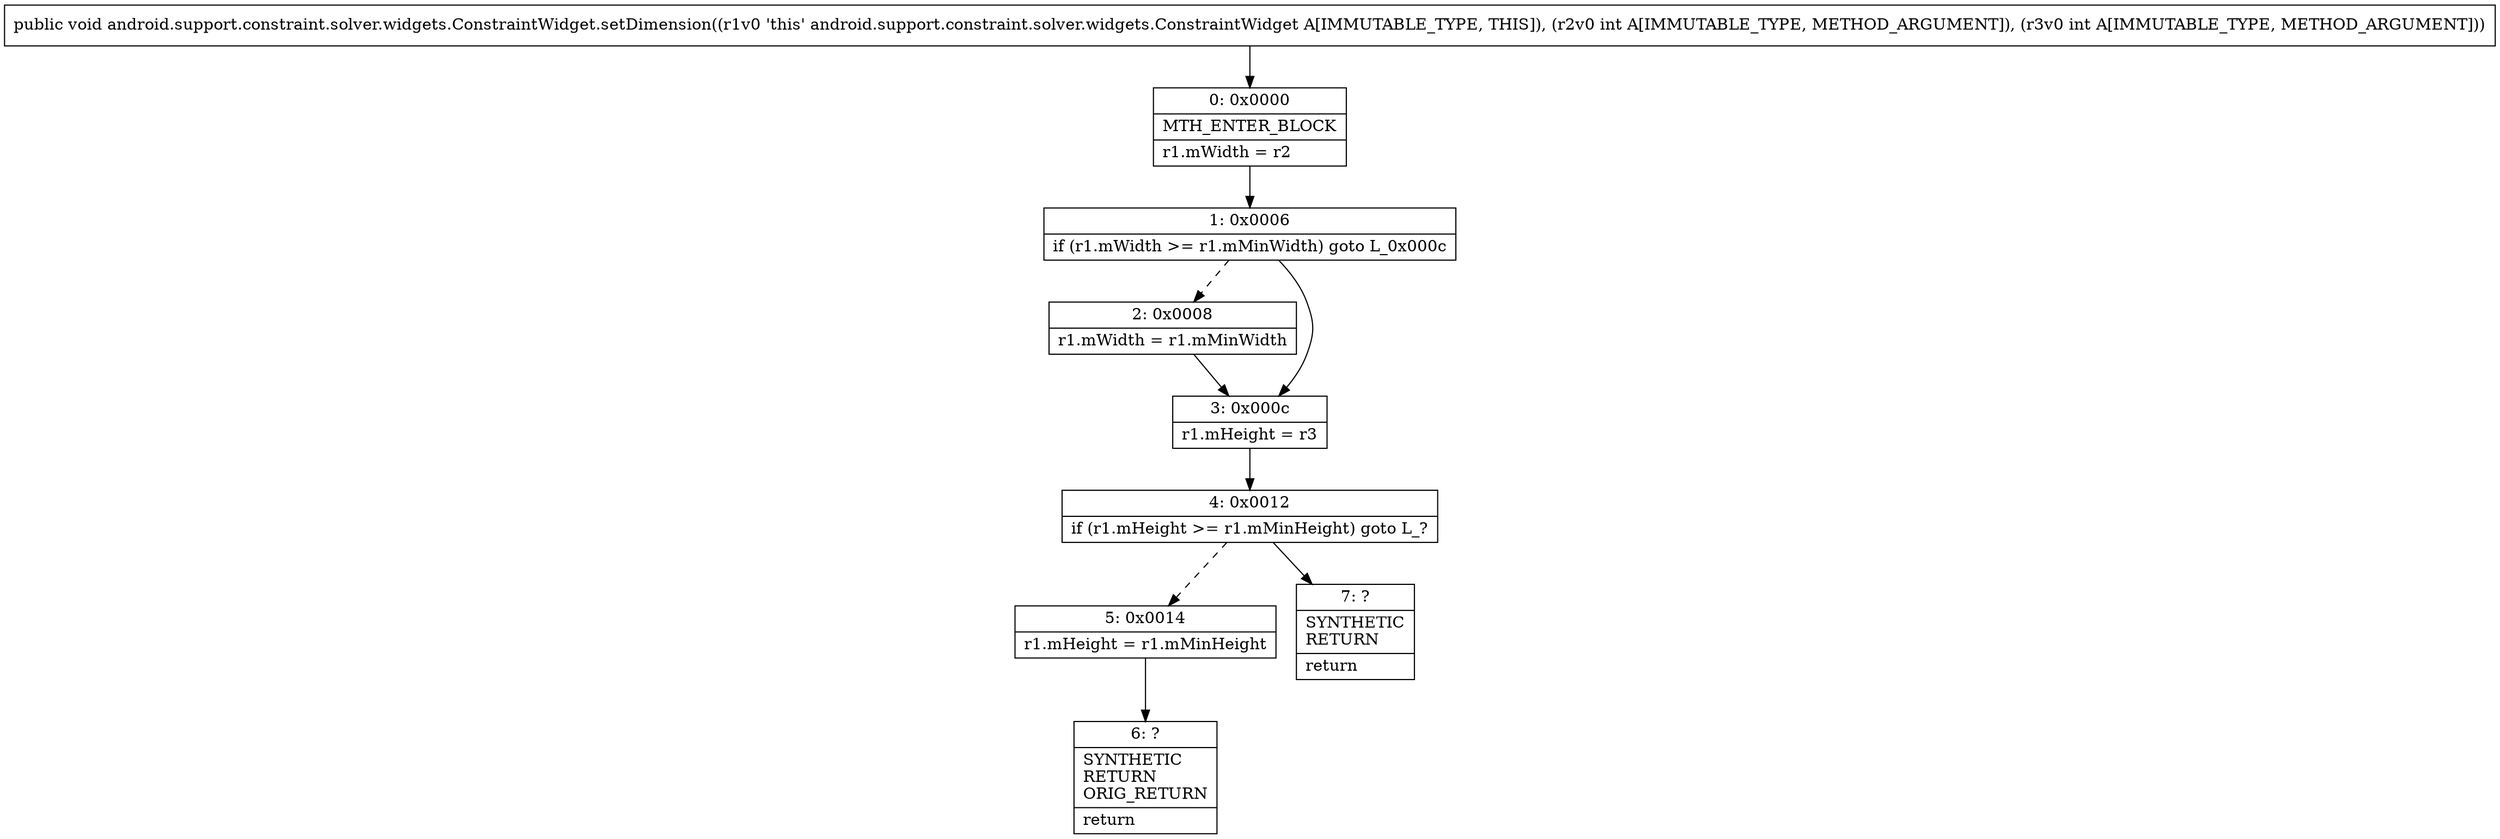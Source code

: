 digraph "CFG forandroid.support.constraint.solver.widgets.ConstraintWidget.setDimension(II)V" {
Node_0 [shape=record,label="{0\:\ 0x0000|MTH_ENTER_BLOCK\l|r1.mWidth = r2\l}"];
Node_1 [shape=record,label="{1\:\ 0x0006|if (r1.mWidth \>= r1.mMinWidth) goto L_0x000c\l}"];
Node_2 [shape=record,label="{2\:\ 0x0008|r1.mWidth = r1.mMinWidth\l}"];
Node_3 [shape=record,label="{3\:\ 0x000c|r1.mHeight = r3\l}"];
Node_4 [shape=record,label="{4\:\ 0x0012|if (r1.mHeight \>= r1.mMinHeight) goto L_?\l}"];
Node_5 [shape=record,label="{5\:\ 0x0014|r1.mHeight = r1.mMinHeight\l}"];
Node_6 [shape=record,label="{6\:\ ?|SYNTHETIC\lRETURN\lORIG_RETURN\l|return\l}"];
Node_7 [shape=record,label="{7\:\ ?|SYNTHETIC\lRETURN\l|return\l}"];
MethodNode[shape=record,label="{public void android.support.constraint.solver.widgets.ConstraintWidget.setDimension((r1v0 'this' android.support.constraint.solver.widgets.ConstraintWidget A[IMMUTABLE_TYPE, THIS]), (r2v0 int A[IMMUTABLE_TYPE, METHOD_ARGUMENT]), (r3v0 int A[IMMUTABLE_TYPE, METHOD_ARGUMENT])) }"];
MethodNode -> Node_0;
Node_0 -> Node_1;
Node_1 -> Node_2[style=dashed];
Node_1 -> Node_3;
Node_2 -> Node_3;
Node_3 -> Node_4;
Node_4 -> Node_5[style=dashed];
Node_4 -> Node_7;
Node_5 -> Node_6;
}

